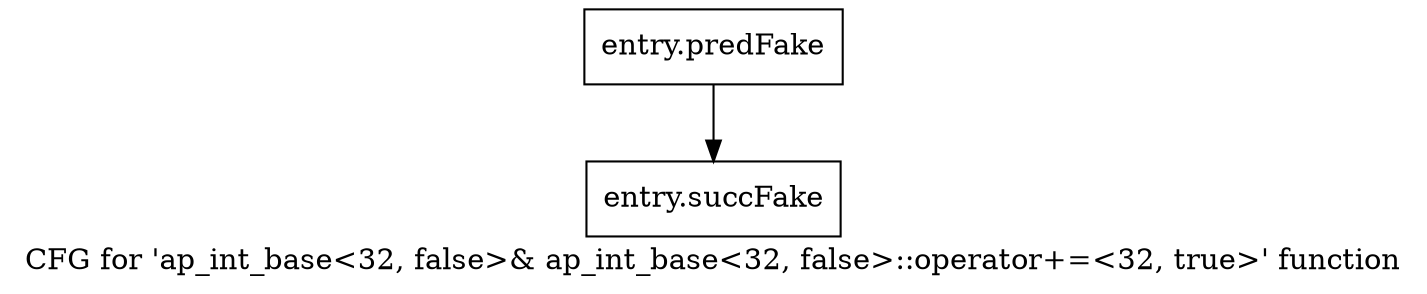 digraph "CFG for 'ap_int_base\<32, false\>& ap_int_base\<32, false\>::operator+=\<32, true\>' function" {
	label="CFG for 'ap_int_base\<32, false\>& ap_int_base\<32, false\>::operator+=\<32, true\>' function";

	Node0x59b3f20 [shape=record,filename="",linenumber="",label="{entry.predFake}"];
	Node0x59b3f20 -> Node0x5ad5d00[ callList="" memoryops="" filename="/home/omerfaruk/tools/Xilinx/Vitis_HLS/2023.2/include/etc/ap_int_base.h" execusionnum="0"];
	Node0x5ad5d00 [shape=record,filename="/home/omerfaruk/tools/Xilinx/Vitis_HLS/2023.2/include/etc/ap_int_base.h",linenumber="836",label="{entry.succFake}"];
}
